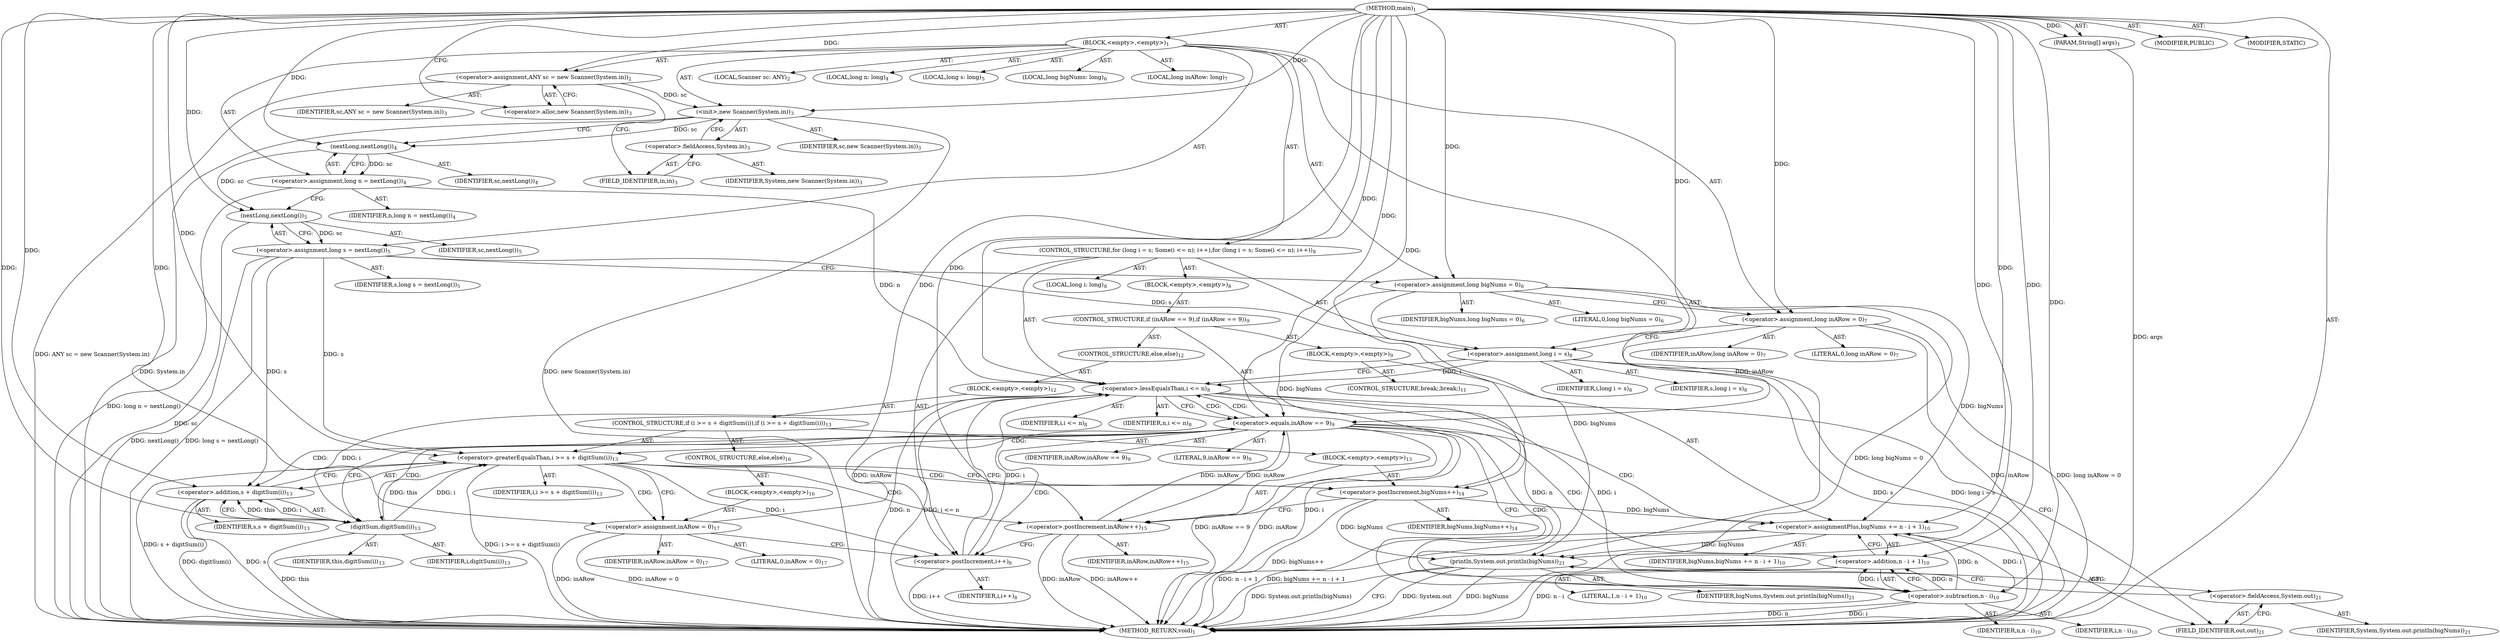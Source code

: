 digraph "main" {  
"19" [label = <(METHOD,main)<SUB>1</SUB>> ]
"20" [label = <(PARAM,String[] args)<SUB>1</SUB>> ]
"21" [label = <(BLOCK,&lt;empty&gt;,&lt;empty&gt;)<SUB>1</SUB>> ]
"4" [label = <(LOCAL,Scanner sc: ANY)<SUB>2</SUB>> ]
"22" [label = <(&lt;operator&gt;.assignment,ANY sc = new Scanner(System.in))<SUB>2</SUB>> ]
"23" [label = <(IDENTIFIER,sc,ANY sc = new Scanner(System.in))<SUB>3</SUB>> ]
"24" [label = <(&lt;operator&gt;.alloc,new Scanner(System.in))<SUB>3</SUB>> ]
"25" [label = <(&lt;init&gt;,new Scanner(System.in))<SUB>3</SUB>> ]
"3" [label = <(IDENTIFIER,sc,new Scanner(System.in))<SUB>3</SUB>> ]
"26" [label = <(&lt;operator&gt;.fieldAccess,System.in)<SUB>3</SUB>> ]
"27" [label = <(IDENTIFIER,System,new Scanner(System.in))<SUB>3</SUB>> ]
"28" [label = <(FIELD_IDENTIFIER,in,in)<SUB>3</SUB>> ]
"29" [label = <(LOCAL,long n: long)<SUB>4</SUB>> ]
"30" [label = <(&lt;operator&gt;.assignment,long n = nextLong())<SUB>4</SUB>> ]
"31" [label = <(IDENTIFIER,n,long n = nextLong())<SUB>4</SUB>> ]
"32" [label = <(nextLong,nextLong())<SUB>4</SUB>> ]
"33" [label = <(IDENTIFIER,sc,nextLong())<SUB>4</SUB>> ]
"34" [label = <(LOCAL,long s: long)<SUB>5</SUB>> ]
"35" [label = <(&lt;operator&gt;.assignment,long s = nextLong())<SUB>5</SUB>> ]
"36" [label = <(IDENTIFIER,s,long s = nextLong())<SUB>5</SUB>> ]
"37" [label = <(nextLong,nextLong())<SUB>5</SUB>> ]
"38" [label = <(IDENTIFIER,sc,nextLong())<SUB>5</SUB>> ]
"39" [label = <(LOCAL,long bigNums: long)<SUB>6</SUB>> ]
"40" [label = <(&lt;operator&gt;.assignment,long bigNums = 0)<SUB>6</SUB>> ]
"41" [label = <(IDENTIFIER,bigNums,long bigNums = 0)<SUB>6</SUB>> ]
"42" [label = <(LITERAL,0,long bigNums = 0)<SUB>6</SUB>> ]
"43" [label = <(LOCAL,long inARow: long)<SUB>7</SUB>> ]
"44" [label = <(&lt;operator&gt;.assignment,long inARow = 0)<SUB>7</SUB>> ]
"45" [label = <(IDENTIFIER,inARow,long inARow = 0)<SUB>7</SUB>> ]
"46" [label = <(LITERAL,0,long inARow = 0)<SUB>7</SUB>> ]
"47" [label = <(CONTROL_STRUCTURE,for (long i = s; Some(i &lt;= n); i++),for (long i = s; Some(i &lt;= n); i++))<SUB>8</SUB>> ]
"48" [label = <(LOCAL,long i: long)<SUB>8</SUB>> ]
"49" [label = <(&lt;operator&gt;.assignment,long i = s)<SUB>8</SUB>> ]
"50" [label = <(IDENTIFIER,i,long i = s)<SUB>8</SUB>> ]
"51" [label = <(IDENTIFIER,s,long i = s)<SUB>8</SUB>> ]
"52" [label = <(&lt;operator&gt;.lessEqualsThan,i &lt;= n)<SUB>8</SUB>> ]
"53" [label = <(IDENTIFIER,i,i &lt;= n)<SUB>8</SUB>> ]
"54" [label = <(IDENTIFIER,n,i &lt;= n)<SUB>8</SUB>> ]
"55" [label = <(&lt;operator&gt;.postIncrement,i++)<SUB>8</SUB>> ]
"56" [label = <(IDENTIFIER,i,i++)<SUB>8</SUB>> ]
"57" [label = <(BLOCK,&lt;empty&gt;,&lt;empty&gt;)<SUB>8</SUB>> ]
"58" [label = <(CONTROL_STRUCTURE,if (inARow == 9),if (inARow == 9))<SUB>9</SUB>> ]
"59" [label = <(&lt;operator&gt;.equals,inARow == 9)<SUB>9</SUB>> ]
"60" [label = <(IDENTIFIER,inARow,inARow == 9)<SUB>9</SUB>> ]
"61" [label = <(LITERAL,9,inARow == 9)<SUB>9</SUB>> ]
"62" [label = <(BLOCK,&lt;empty&gt;,&lt;empty&gt;)<SUB>9</SUB>> ]
"63" [label = <(&lt;operator&gt;.assignmentPlus,bigNums += n - i + 1)<SUB>10</SUB>> ]
"64" [label = <(IDENTIFIER,bigNums,bigNums += n - i + 1)<SUB>10</SUB>> ]
"65" [label = <(&lt;operator&gt;.addition,n - i + 1)<SUB>10</SUB>> ]
"66" [label = <(&lt;operator&gt;.subtraction,n - i)<SUB>10</SUB>> ]
"67" [label = <(IDENTIFIER,n,n - i)<SUB>10</SUB>> ]
"68" [label = <(IDENTIFIER,i,n - i)<SUB>10</SUB>> ]
"69" [label = <(LITERAL,1,n - i + 1)<SUB>10</SUB>> ]
"70" [label = <(CONTROL_STRUCTURE,break;,break;)<SUB>11</SUB>> ]
"71" [label = <(CONTROL_STRUCTURE,else,else)<SUB>12</SUB>> ]
"72" [label = <(BLOCK,&lt;empty&gt;,&lt;empty&gt;)<SUB>12</SUB>> ]
"73" [label = <(CONTROL_STRUCTURE,if (i &gt;= s + digitSum(i)),if (i &gt;= s + digitSum(i)))<SUB>13</SUB>> ]
"74" [label = <(&lt;operator&gt;.greaterEqualsThan,i &gt;= s + digitSum(i))<SUB>13</SUB>> ]
"75" [label = <(IDENTIFIER,i,i &gt;= s + digitSum(i))<SUB>13</SUB>> ]
"76" [label = <(&lt;operator&gt;.addition,s + digitSum(i))<SUB>13</SUB>> ]
"77" [label = <(IDENTIFIER,s,s + digitSum(i))<SUB>13</SUB>> ]
"78" [label = <(digitSum,digitSum(i))<SUB>13</SUB>> ]
"79" [label = <(IDENTIFIER,this,digitSum(i))<SUB>13</SUB>> ]
"80" [label = <(IDENTIFIER,i,digitSum(i))<SUB>13</SUB>> ]
"81" [label = <(BLOCK,&lt;empty&gt;,&lt;empty&gt;)<SUB>13</SUB>> ]
"82" [label = <(&lt;operator&gt;.postIncrement,bigNums++)<SUB>14</SUB>> ]
"83" [label = <(IDENTIFIER,bigNums,bigNums++)<SUB>14</SUB>> ]
"84" [label = <(&lt;operator&gt;.postIncrement,inARow++)<SUB>15</SUB>> ]
"85" [label = <(IDENTIFIER,inARow,inARow++)<SUB>15</SUB>> ]
"86" [label = <(CONTROL_STRUCTURE,else,else)<SUB>16</SUB>> ]
"87" [label = <(BLOCK,&lt;empty&gt;,&lt;empty&gt;)<SUB>16</SUB>> ]
"88" [label = <(&lt;operator&gt;.assignment,inARow = 0)<SUB>17</SUB>> ]
"89" [label = <(IDENTIFIER,inARow,inARow = 0)<SUB>17</SUB>> ]
"90" [label = <(LITERAL,0,inARow = 0)<SUB>17</SUB>> ]
"91" [label = <(println,System.out.println(bigNums))<SUB>21</SUB>> ]
"92" [label = <(&lt;operator&gt;.fieldAccess,System.out)<SUB>21</SUB>> ]
"93" [label = <(IDENTIFIER,System,System.out.println(bigNums))<SUB>21</SUB>> ]
"94" [label = <(FIELD_IDENTIFIER,out,out)<SUB>21</SUB>> ]
"95" [label = <(IDENTIFIER,bigNums,System.out.println(bigNums))<SUB>21</SUB>> ]
"96" [label = <(MODIFIER,PUBLIC)> ]
"97" [label = <(MODIFIER,STATIC)> ]
"98" [label = <(METHOD_RETURN,void)<SUB>1</SUB>> ]
  "19" -> "20"  [ label = "AST: "] 
  "19" -> "21"  [ label = "AST: "] 
  "19" -> "96"  [ label = "AST: "] 
  "19" -> "97"  [ label = "AST: "] 
  "19" -> "98"  [ label = "AST: "] 
  "21" -> "4"  [ label = "AST: "] 
  "21" -> "22"  [ label = "AST: "] 
  "21" -> "25"  [ label = "AST: "] 
  "21" -> "29"  [ label = "AST: "] 
  "21" -> "30"  [ label = "AST: "] 
  "21" -> "34"  [ label = "AST: "] 
  "21" -> "35"  [ label = "AST: "] 
  "21" -> "39"  [ label = "AST: "] 
  "21" -> "40"  [ label = "AST: "] 
  "21" -> "43"  [ label = "AST: "] 
  "21" -> "44"  [ label = "AST: "] 
  "21" -> "47"  [ label = "AST: "] 
  "21" -> "91"  [ label = "AST: "] 
  "22" -> "23"  [ label = "AST: "] 
  "22" -> "24"  [ label = "AST: "] 
  "25" -> "3"  [ label = "AST: "] 
  "25" -> "26"  [ label = "AST: "] 
  "26" -> "27"  [ label = "AST: "] 
  "26" -> "28"  [ label = "AST: "] 
  "30" -> "31"  [ label = "AST: "] 
  "30" -> "32"  [ label = "AST: "] 
  "32" -> "33"  [ label = "AST: "] 
  "35" -> "36"  [ label = "AST: "] 
  "35" -> "37"  [ label = "AST: "] 
  "37" -> "38"  [ label = "AST: "] 
  "40" -> "41"  [ label = "AST: "] 
  "40" -> "42"  [ label = "AST: "] 
  "44" -> "45"  [ label = "AST: "] 
  "44" -> "46"  [ label = "AST: "] 
  "47" -> "48"  [ label = "AST: "] 
  "47" -> "49"  [ label = "AST: "] 
  "47" -> "52"  [ label = "AST: "] 
  "47" -> "55"  [ label = "AST: "] 
  "47" -> "57"  [ label = "AST: "] 
  "49" -> "50"  [ label = "AST: "] 
  "49" -> "51"  [ label = "AST: "] 
  "52" -> "53"  [ label = "AST: "] 
  "52" -> "54"  [ label = "AST: "] 
  "55" -> "56"  [ label = "AST: "] 
  "57" -> "58"  [ label = "AST: "] 
  "58" -> "59"  [ label = "AST: "] 
  "58" -> "62"  [ label = "AST: "] 
  "58" -> "71"  [ label = "AST: "] 
  "59" -> "60"  [ label = "AST: "] 
  "59" -> "61"  [ label = "AST: "] 
  "62" -> "63"  [ label = "AST: "] 
  "62" -> "70"  [ label = "AST: "] 
  "63" -> "64"  [ label = "AST: "] 
  "63" -> "65"  [ label = "AST: "] 
  "65" -> "66"  [ label = "AST: "] 
  "65" -> "69"  [ label = "AST: "] 
  "66" -> "67"  [ label = "AST: "] 
  "66" -> "68"  [ label = "AST: "] 
  "71" -> "72"  [ label = "AST: "] 
  "72" -> "73"  [ label = "AST: "] 
  "73" -> "74"  [ label = "AST: "] 
  "73" -> "81"  [ label = "AST: "] 
  "73" -> "86"  [ label = "AST: "] 
  "74" -> "75"  [ label = "AST: "] 
  "74" -> "76"  [ label = "AST: "] 
  "76" -> "77"  [ label = "AST: "] 
  "76" -> "78"  [ label = "AST: "] 
  "78" -> "79"  [ label = "AST: "] 
  "78" -> "80"  [ label = "AST: "] 
  "81" -> "82"  [ label = "AST: "] 
  "81" -> "84"  [ label = "AST: "] 
  "82" -> "83"  [ label = "AST: "] 
  "84" -> "85"  [ label = "AST: "] 
  "86" -> "87"  [ label = "AST: "] 
  "87" -> "88"  [ label = "AST: "] 
  "88" -> "89"  [ label = "AST: "] 
  "88" -> "90"  [ label = "AST: "] 
  "91" -> "92"  [ label = "AST: "] 
  "91" -> "95"  [ label = "AST: "] 
  "92" -> "93"  [ label = "AST: "] 
  "92" -> "94"  [ label = "AST: "] 
  "22" -> "28"  [ label = "CFG: "] 
  "25" -> "32"  [ label = "CFG: "] 
  "30" -> "37"  [ label = "CFG: "] 
  "35" -> "40"  [ label = "CFG: "] 
  "40" -> "44"  [ label = "CFG: "] 
  "44" -> "49"  [ label = "CFG: "] 
  "91" -> "98"  [ label = "CFG: "] 
  "24" -> "22"  [ label = "CFG: "] 
  "26" -> "25"  [ label = "CFG: "] 
  "32" -> "30"  [ label = "CFG: "] 
  "37" -> "35"  [ label = "CFG: "] 
  "49" -> "52"  [ label = "CFG: "] 
  "52" -> "59"  [ label = "CFG: "] 
  "52" -> "94"  [ label = "CFG: "] 
  "55" -> "52"  [ label = "CFG: "] 
  "92" -> "91"  [ label = "CFG: "] 
  "28" -> "26"  [ label = "CFG: "] 
  "94" -> "92"  [ label = "CFG: "] 
  "59" -> "66"  [ label = "CFG: "] 
  "59" -> "78"  [ label = "CFG: "] 
  "63" -> "94"  [ label = "CFG: "] 
  "65" -> "63"  [ label = "CFG: "] 
  "66" -> "65"  [ label = "CFG: "] 
  "74" -> "82"  [ label = "CFG: "] 
  "74" -> "88"  [ label = "CFG: "] 
  "76" -> "74"  [ label = "CFG: "] 
  "82" -> "84"  [ label = "CFG: "] 
  "84" -> "55"  [ label = "CFG: "] 
  "78" -> "76"  [ label = "CFG: "] 
  "88" -> "55"  [ label = "CFG: "] 
  "19" -> "24"  [ label = "CFG: "] 
  "20" -> "98"  [ label = "DDG: args"] 
  "22" -> "98"  [ label = "DDG: ANY sc = new Scanner(System.in)"] 
  "25" -> "98"  [ label = "DDG: System.in"] 
  "25" -> "98"  [ label = "DDG: new Scanner(System.in)"] 
  "30" -> "98"  [ label = "DDG: long n = nextLong()"] 
  "37" -> "98"  [ label = "DDG: sc"] 
  "35" -> "98"  [ label = "DDG: nextLong()"] 
  "35" -> "98"  [ label = "DDG: long s = nextLong()"] 
  "40" -> "98"  [ label = "DDG: long bigNums = 0"] 
  "44" -> "98"  [ label = "DDG: inARow"] 
  "44" -> "98"  [ label = "DDG: long inARow = 0"] 
  "49" -> "98"  [ label = "DDG: s"] 
  "49" -> "98"  [ label = "DDG: long i = s"] 
  "52" -> "98"  [ label = "DDG: i"] 
  "52" -> "98"  [ label = "DDG: n"] 
  "52" -> "98"  [ label = "DDG: i &lt;= n"] 
  "59" -> "98"  [ label = "DDG: inARow"] 
  "59" -> "98"  [ label = "DDG: inARow == 9"] 
  "76" -> "98"  [ label = "DDG: s"] 
  "76" -> "98"  [ label = "DDG: digitSum(i)"] 
  "74" -> "98"  [ label = "DDG: s + digitSum(i)"] 
  "74" -> "98"  [ label = "DDG: i &gt;= s + digitSum(i)"] 
  "88" -> "98"  [ label = "DDG: inARow"] 
  "88" -> "98"  [ label = "DDG: inARow = 0"] 
  "82" -> "98"  [ label = "DDG: bigNums++"] 
  "84" -> "98"  [ label = "DDG: inARow"] 
  "84" -> "98"  [ label = "DDG: inARow++"] 
  "55" -> "98"  [ label = "DDG: i++"] 
  "66" -> "98"  [ label = "DDG: n"] 
  "66" -> "98"  [ label = "DDG: i"] 
  "65" -> "98"  [ label = "DDG: n - i"] 
  "63" -> "98"  [ label = "DDG: n - i + 1"] 
  "63" -> "98"  [ label = "DDG: bigNums += n - i + 1"] 
  "91" -> "98"  [ label = "DDG: System.out"] 
  "91" -> "98"  [ label = "DDG: bigNums"] 
  "91" -> "98"  [ label = "DDG: System.out.println(bigNums)"] 
  "78" -> "98"  [ label = "DDG: this"] 
  "19" -> "20"  [ label = "DDG: "] 
  "19" -> "22"  [ label = "DDG: "] 
  "32" -> "30"  [ label = "DDG: sc"] 
  "37" -> "35"  [ label = "DDG: sc"] 
  "19" -> "40"  [ label = "DDG: "] 
  "19" -> "44"  [ label = "DDG: "] 
  "22" -> "25"  [ label = "DDG: sc"] 
  "19" -> "25"  [ label = "DDG: "] 
  "35" -> "49"  [ label = "DDG: s"] 
  "19" -> "49"  [ label = "DDG: "] 
  "40" -> "91"  [ label = "DDG: bigNums"] 
  "82" -> "91"  [ label = "DDG: bigNums"] 
  "63" -> "91"  [ label = "DDG: bigNums"] 
  "19" -> "91"  [ label = "DDG: "] 
  "25" -> "32"  [ label = "DDG: sc"] 
  "19" -> "32"  [ label = "DDG: "] 
  "32" -> "37"  [ label = "DDG: sc"] 
  "19" -> "37"  [ label = "DDG: "] 
  "49" -> "52"  [ label = "DDG: i"] 
  "55" -> "52"  [ label = "DDG: i"] 
  "19" -> "52"  [ label = "DDG: "] 
  "30" -> "52"  [ label = "DDG: n"] 
  "74" -> "55"  [ label = "DDG: i"] 
  "19" -> "55"  [ label = "DDG: "] 
  "44" -> "59"  [ label = "DDG: inARow"] 
  "88" -> "59"  [ label = "DDG: inARow"] 
  "84" -> "59"  [ label = "DDG: inARow"] 
  "19" -> "59"  [ label = "DDG: "] 
  "66" -> "63"  [ label = "DDG: n"] 
  "66" -> "63"  [ label = "DDG: i"] 
  "19" -> "63"  [ label = "DDG: "] 
  "40" -> "63"  [ label = "DDG: bigNums"] 
  "82" -> "63"  [ label = "DDG: bigNums"] 
  "66" -> "65"  [ label = "DDG: n"] 
  "66" -> "65"  [ label = "DDG: i"] 
  "19" -> "65"  [ label = "DDG: "] 
  "52" -> "66"  [ label = "DDG: n"] 
  "19" -> "66"  [ label = "DDG: "] 
  "52" -> "66"  [ label = "DDG: i"] 
  "78" -> "74"  [ label = "DDG: i"] 
  "19" -> "74"  [ label = "DDG: "] 
  "35" -> "74"  [ label = "DDG: s"] 
  "78" -> "74"  [ label = "DDG: this"] 
  "19" -> "76"  [ label = "DDG: "] 
  "35" -> "76"  [ label = "DDG: s"] 
  "78" -> "76"  [ label = "DDG: this"] 
  "78" -> "76"  [ label = "DDG: i"] 
  "40" -> "82"  [ label = "DDG: bigNums"] 
  "19" -> "82"  [ label = "DDG: "] 
  "59" -> "84"  [ label = "DDG: inARow"] 
  "19" -> "84"  [ label = "DDG: "] 
  "19" -> "88"  [ label = "DDG: "] 
  "19" -> "78"  [ label = "DDG: "] 
  "52" -> "78"  [ label = "DDG: i"] 
  "52" -> "59"  [ label = "CDG: "] 
  "59" -> "66"  [ label = "CDG: "] 
  "59" -> "52"  [ label = "CDG: "] 
  "59" -> "74"  [ label = "CDG: "] 
  "59" -> "63"  [ label = "CDG: "] 
  "59" -> "76"  [ label = "CDG: "] 
  "59" -> "65"  [ label = "CDG: "] 
  "59" -> "55"  [ label = "CDG: "] 
  "59" -> "78"  [ label = "CDG: "] 
  "74" -> "84"  [ label = "CDG: "] 
  "74" -> "88"  [ label = "CDG: "] 
  "74" -> "82"  [ label = "CDG: "] 
}
